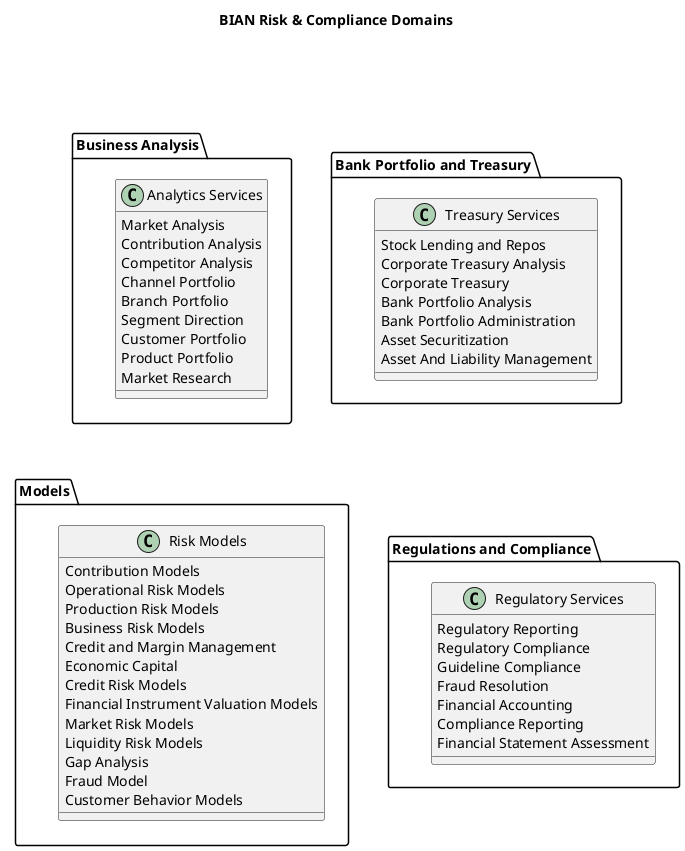 @startuml BIAN Risk & Compliance

title BIAN Risk & Compliance Domains

!define LAYOUT top to bottom direction

' Row 1
together {
  package "Bank Portfolio and Treasury" as PORTFOLIO {
    class "Treasury Services" as TREASURY {
      Stock Lending and Repos
      Corporate Treasury Analysis
      Corporate Treasury
      Bank Portfolio Analysis
      Bank Portfolio Administration
      Asset Securitization
      Asset And Liability Management
    }
  }

  package "Business Analysis" as ANALYSIS {
    class "Analytics Services" as ANALYTICS {
      Market Analysis
      Contribution Analysis
      Competitor Analysis
      Channel Portfolio
      Branch Portfolio
      Segment Direction
      Customer Portfolio
      Product Portfolio
      Market Research
    }
  }
}

' Row 2
together {
  package "Regulations and Compliance" as REGULATORY {
    class "Regulatory Services" as REG {
      Regulatory Reporting
      Regulatory Compliance
      Guideline Compliance
      Fraud Resolution
      Financial Accounting
      Compliance Reporting
      Financial Statement Assessment
    }
  }

  package "Models" as MODELS {
    class "Risk Models" as RISK_MODELS {
      Contribution Models
      Operational Risk Models
      Production Risk Models
      Business Risk Models
      Credit and Margin Management
      Economic Capital
      Credit Risk Models
      Financial Instrument Valuation Models
      Market Risk Models
      Liquidity Risk Models
      Gap Analysis
      Fraud Model
      Customer Behavior Models
    }
  }
}

' Layout positioning
PORTFOLIO -[hidden]right- ANALYSIS
REGULATORY -[hidden]right- MODELS
PORTFOLIO -[hidden]down- REGULATORY
ANALYSIS -[hidden]down- MODELS

@enduml